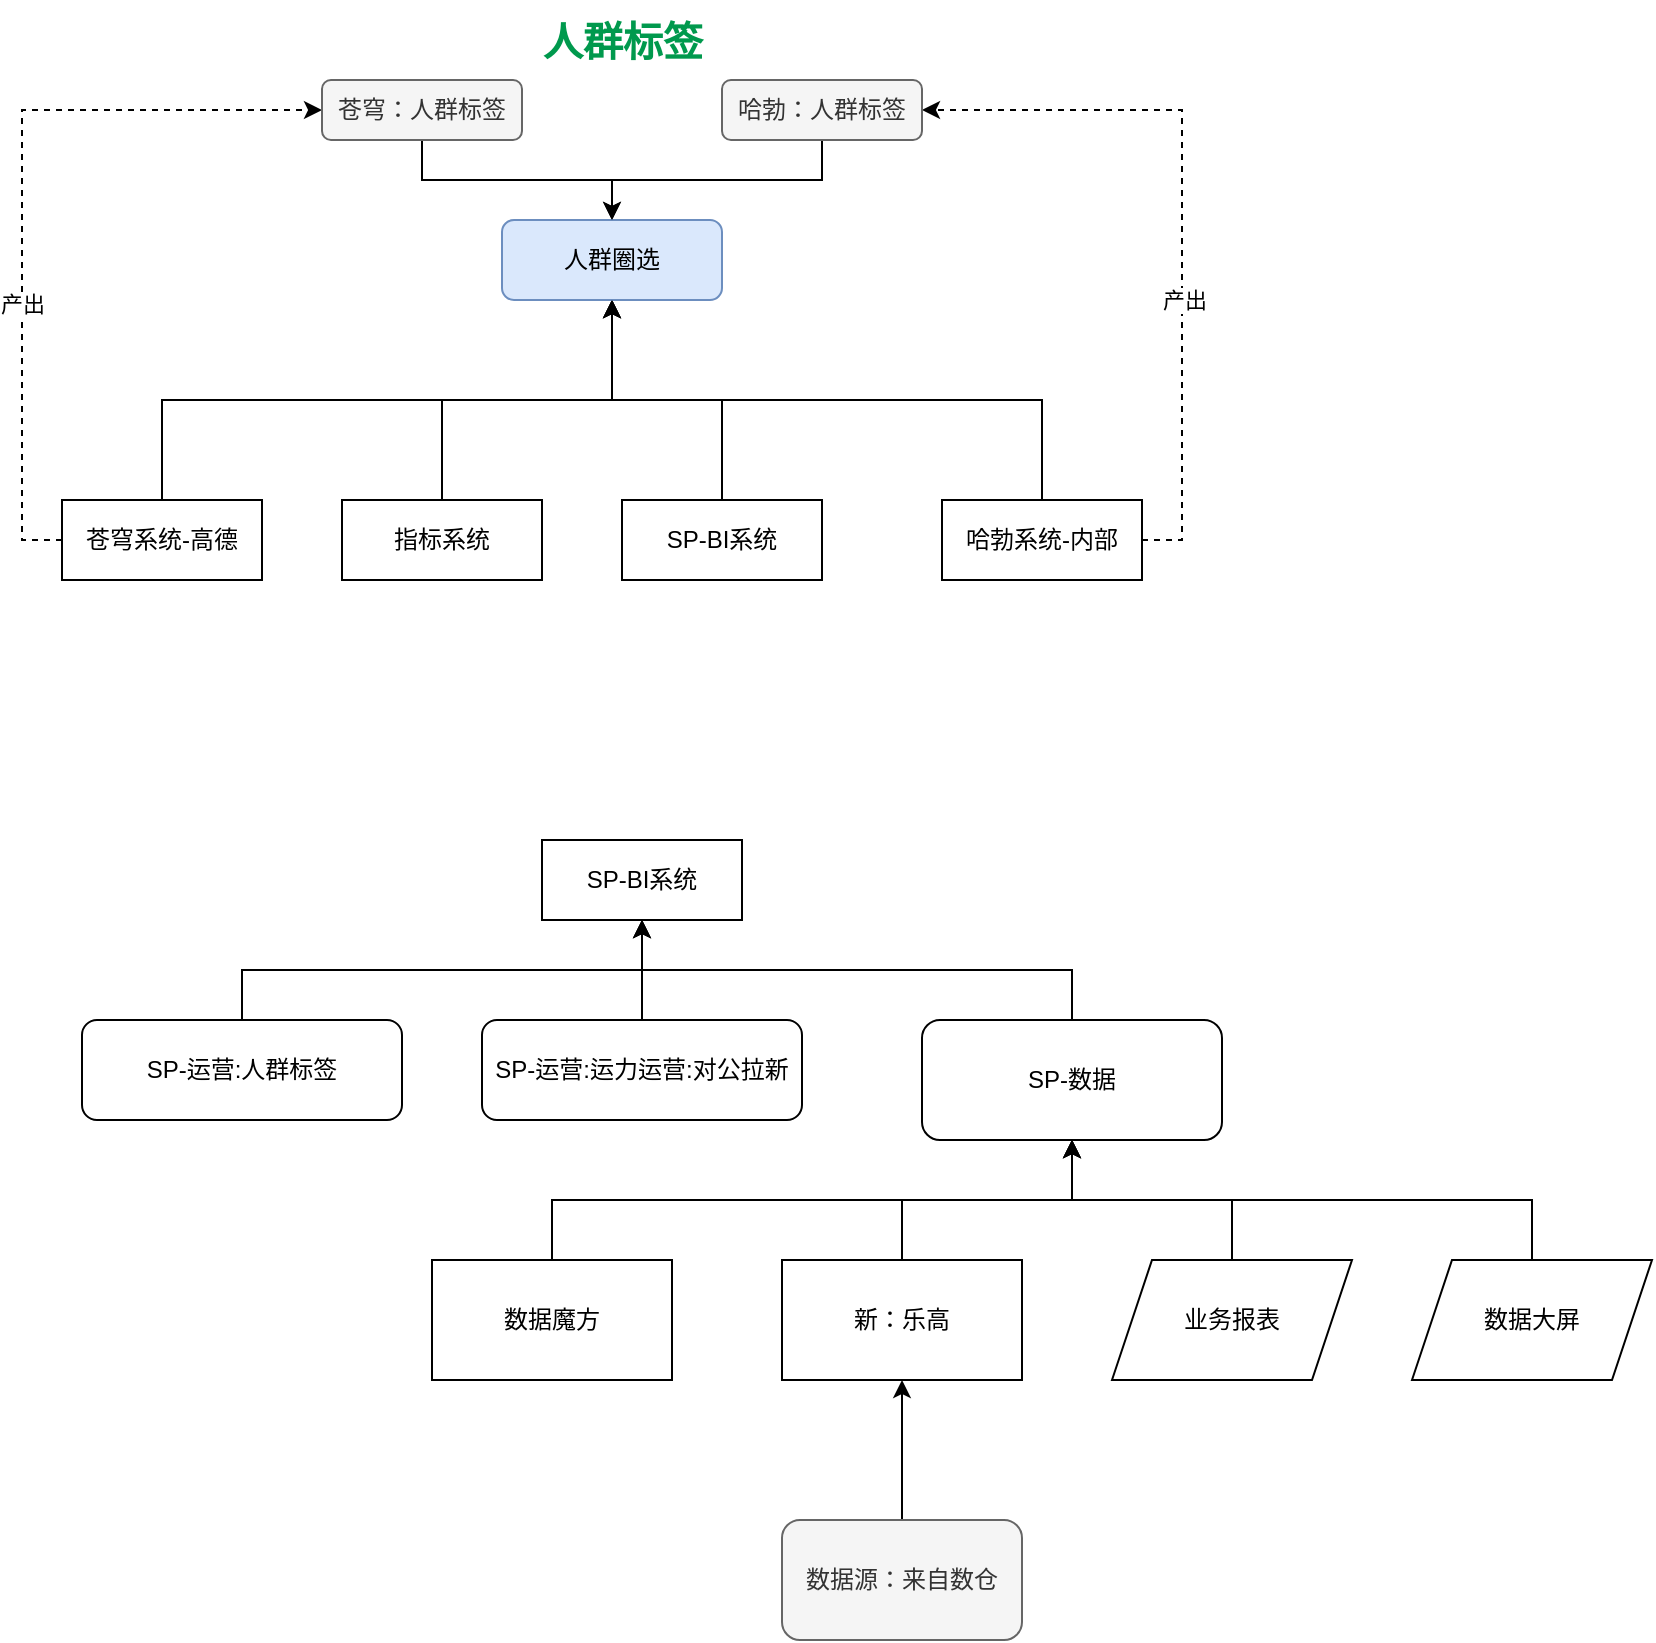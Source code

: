 <mxfile version="24.4.0" type="github">
  <diagram name="第 1 页" id="eANgrpfl19V5May6iINn">
    <mxGraphModel dx="954" dy="2843" grid="1" gridSize="10" guides="1" tooltips="1" connect="1" arrows="1" fold="1" page="1" pageScale="1" pageWidth="1654" pageHeight="2336" math="0" shadow="0">
      <root>
        <mxCell id="0" />
        <mxCell id="1" parent="0" />
        <mxCell id="rTvgBysRln8sT-yUDkH9-7" style="edgeStyle=orthogonalEdgeStyle;rounded=0;orthogonalLoop=1;jettySize=auto;html=1;exitX=0.5;exitY=0;exitDx=0;exitDy=0;entryX=0.5;entryY=1;entryDx=0;entryDy=0;" parent="1" source="rTvgBysRln8sT-yUDkH9-1" target="rTvgBysRln8sT-yUDkH9-6" edge="1">
          <mxGeometry relative="1" as="geometry" />
        </mxCell>
        <mxCell id="rTvgBysRln8sT-yUDkH9-1" value="指标系统" style="rounded=0;whiteSpace=wrap;html=1;" parent="1" vertex="1">
          <mxGeometry x="280" y="240" width="100" height="40" as="geometry" />
        </mxCell>
        <mxCell id="rTvgBysRln8sT-yUDkH9-8" style="edgeStyle=orthogonalEdgeStyle;rounded=0;orthogonalLoop=1;jettySize=auto;html=1;exitX=0.5;exitY=0;exitDx=0;exitDy=0;entryX=0.5;entryY=1;entryDx=0;entryDy=0;" parent="1" source="rTvgBysRln8sT-yUDkH9-2" target="rTvgBysRln8sT-yUDkH9-6" edge="1">
          <mxGeometry relative="1" as="geometry" />
        </mxCell>
        <mxCell id="SWdIP9cP-iB2GuOIObq4-13" style="edgeStyle=orthogonalEdgeStyle;rounded=0;orthogonalLoop=1;jettySize=auto;html=1;exitX=0;exitY=0.5;exitDx=0;exitDy=0;entryX=0;entryY=0.5;entryDx=0;entryDy=0;dashed=1;" parent="1" source="rTvgBysRln8sT-yUDkH9-2" target="rTvgBysRln8sT-yUDkH9-4" edge="1">
          <mxGeometry relative="1" as="geometry" />
        </mxCell>
        <mxCell id="SWdIP9cP-iB2GuOIObq4-14" value="产出" style="edgeLabel;html=1;align=center;verticalAlign=middle;resizable=0;points=[];" parent="SWdIP9cP-iB2GuOIObq4-13" vertex="1" connectable="0">
          <mxGeometry x="-0.283" relative="1" as="geometry">
            <mxPoint as="offset" />
          </mxGeometry>
        </mxCell>
        <mxCell id="rTvgBysRln8sT-yUDkH9-2" value="苍穹系统-高德" style="rounded=0;whiteSpace=wrap;html=1;" parent="1" vertex="1">
          <mxGeometry x="140" y="240" width="100" height="40" as="geometry" />
        </mxCell>
        <mxCell id="rTvgBysRln8sT-yUDkH9-9" style="edgeStyle=orthogonalEdgeStyle;rounded=0;orthogonalLoop=1;jettySize=auto;html=1;exitX=0.5;exitY=0;exitDx=0;exitDy=0;entryX=0.5;entryY=1;entryDx=0;entryDy=0;" parent="1" source="rTvgBysRln8sT-yUDkH9-3" target="rTvgBysRln8sT-yUDkH9-6" edge="1">
          <mxGeometry relative="1" as="geometry" />
        </mxCell>
        <mxCell id="rTvgBysRln8sT-yUDkH9-3" value="SP-BI系统" style="rounded=0;whiteSpace=wrap;html=1;" parent="1" vertex="1">
          <mxGeometry x="420" y="240" width="100" height="40" as="geometry" />
        </mxCell>
        <mxCell id="SWdIP9cP-iB2GuOIObq4-11" style="edgeStyle=orthogonalEdgeStyle;rounded=0;orthogonalLoop=1;jettySize=auto;html=1;exitX=0.5;exitY=1;exitDx=0;exitDy=0;entryX=0.5;entryY=0;entryDx=0;entryDy=0;" parent="1" source="rTvgBysRln8sT-yUDkH9-4" target="rTvgBysRln8sT-yUDkH9-6" edge="1">
          <mxGeometry relative="1" as="geometry" />
        </mxCell>
        <mxCell id="rTvgBysRln8sT-yUDkH9-4" value="苍穹：人群标签" style="rounded=1;whiteSpace=wrap;html=1;fillColor=#f5f5f5;fontColor=#333333;strokeColor=#666666;" parent="1" vertex="1">
          <mxGeometry x="270" y="30" width="100" height="30" as="geometry" />
        </mxCell>
        <mxCell id="rTvgBysRln8sT-yUDkH9-6" value="人群圈选" style="rounded=1;whiteSpace=wrap;html=1;fillColor=#dae8fc;strokeColor=#6c8ebf;" parent="1" vertex="1">
          <mxGeometry x="360" y="100" width="110" height="40" as="geometry" />
        </mxCell>
        <mxCell id="SWdIP9cP-iB2GuOIObq4-2" style="edgeStyle=orthogonalEdgeStyle;rounded=0;orthogonalLoop=1;jettySize=auto;html=1;exitX=0.5;exitY=0;exitDx=0;exitDy=0;entryX=0.5;entryY=1;entryDx=0;entryDy=0;" parent="1" source="SWdIP9cP-iB2GuOIObq4-1" target="rTvgBysRln8sT-yUDkH9-6" edge="1">
          <mxGeometry relative="1" as="geometry">
            <mxPoint x="340" y="160" as="targetPoint" />
          </mxGeometry>
        </mxCell>
        <mxCell id="SWdIP9cP-iB2GuOIObq4-12" style="edgeStyle=orthogonalEdgeStyle;rounded=0;orthogonalLoop=1;jettySize=auto;html=1;exitX=1;exitY=0.5;exitDx=0;exitDy=0;entryX=1;entryY=0.5;entryDx=0;entryDy=0;dashed=1;" parent="1" source="SWdIP9cP-iB2GuOIObq4-1" target="SWdIP9cP-iB2GuOIObq4-3" edge="1">
          <mxGeometry relative="1" as="geometry" />
        </mxCell>
        <mxCell id="SWdIP9cP-iB2GuOIObq4-15" value="产出" style="edgeLabel;html=1;align=center;verticalAlign=middle;resizable=0;points=[];" parent="SWdIP9cP-iB2GuOIObq4-12" vertex="1" connectable="0">
          <mxGeometry x="-0.233" y="-1" relative="1" as="geometry">
            <mxPoint as="offset" />
          </mxGeometry>
        </mxCell>
        <mxCell id="SWdIP9cP-iB2GuOIObq4-1" value="哈勃系统-内部" style="rounded=0;whiteSpace=wrap;html=1;" parent="1" vertex="1">
          <mxGeometry x="580" y="240" width="100" height="40" as="geometry" />
        </mxCell>
        <mxCell id="SWdIP9cP-iB2GuOIObq4-9" style="edgeStyle=orthogonalEdgeStyle;rounded=0;orthogonalLoop=1;jettySize=auto;html=1;exitX=0.5;exitY=1;exitDx=0;exitDy=0;entryX=0.5;entryY=0;entryDx=0;entryDy=0;" parent="1" source="SWdIP9cP-iB2GuOIObq4-3" target="rTvgBysRln8sT-yUDkH9-6" edge="1">
          <mxGeometry relative="1" as="geometry" />
        </mxCell>
        <mxCell id="SWdIP9cP-iB2GuOIObq4-3" value="哈勃：人群标签" style="rounded=1;whiteSpace=wrap;html=1;fillColor=#f5f5f5;fontColor=#333333;strokeColor=#666666;" parent="1" vertex="1">
          <mxGeometry x="470" y="30" width="100" height="30" as="geometry" />
        </mxCell>
        <mxCell id="N_xGAvc0zhLMLdToTufJ-9" style="edgeStyle=orthogonalEdgeStyle;rounded=0;orthogonalLoop=1;jettySize=auto;html=1;exitX=0.5;exitY=0;exitDx=0;exitDy=0;entryX=0.5;entryY=1;entryDx=0;entryDy=0;" edge="1" parent="1" source="SWdIP9cP-iB2GuOIObq4-5" target="N_xGAvc0zhLMLdToTufJ-1">
          <mxGeometry relative="1" as="geometry" />
        </mxCell>
        <mxCell id="SWdIP9cP-iB2GuOIObq4-5" value="新：乐高" style="rounded=0;whiteSpace=wrap;html=1;" parent="1" vertex="1">
          <mxGeometry x="500" y="620" width="120" height="60" as="geometry" />
        </mxCell>
        <mxCell id="SWdIP9cP-iB2GuOIObq4-8" style="edgeStyle=orthogonalEdgeStyle;rounded=0;orthogonalLoop=1;jettySize=auto;html=1;exitX=0.5;exitY=1;exitDx=0;exitDy=0;" parent="1" source="SWdIP9cP-iB2GuOIObq4-3" target="SWdIP9cP-iB2GuOIObq4-3" edge="1">
          <mxGeometry relative="1" as="geometry" />
        </mxCell>
        <mxCell id="SWdIP9cP-iB2GuOIObq4-17" style="edgeStyle=orthogonalEdgeStyle;rounded=0;orthogonalLoop=1;jettySize=auto;html=1;exitX=0.5;exitY=0;exitDx=0;exitDy=0;entryX=0.5;entryY=1;entryDx=0;entryDy=0;" parent="1" source="SWdIP9cP-iB2GuOIObq4-16" target="SWdIP9cP-iB2GuOIObq4-5" edge="1">
          <mxGeometry relative="1" as="geometry" />
        </mxCell>
        <mxCell id="SWdIP9cP-iB2GuOIObq4-16" value="数据源：来自数仓" style="rounded=1;whiteSpace=wrap;html=1;fillColor=#f5f5f5;fontColor=#333333;strokeColor=#666666;" parent="1" vertex="1">
          <mxGeometry x="500" y="750" width="120" height="60" as="geometry" />
        </mxCell>
        <mxCell id="N_xGAvc0zhLMLdToTufJ-5" style="edgeStyle=orthogonalEdgeStyle;rounded=0;orthogonalLoop=1;jettySize=auto;html=1;exitX=0.5;exitY=0;exitDx=0;exitDy=0;entryX=0.5;entryY=1;entryDx=0;entryDy=0;" edge="1" parent="1" source="SWdIP9cP-iB2GuOIObq4-20" target="N_xGAvc0zhLMLdToTufJ-2">
          <mxGeometry relative="1" as="geometry" />
        </mxCell>
        <mxCell id="SWdIP9cP-iB2GuOIObq4-20" value="SP-运营:人群标签" style="rounded=1;whiteSpace=wrap;html=1;" parent="1" vertex="1">
          <mxGeometry x="150" y="500" width="160" height="50" as="geometry" />
        </mxCell>
        <mxCell id="N_xGAvc0zhLMLdToTufJ-6" style="edgeStyle=orthogonalEdgeStyle;rounded=0;orthogonalLoop=1;jettySize=auto;html=1;exitX=0.5;exitY=0;exitDx=0;exitDy=0;entryX=0.5;entryY=1;entryDx=0;entryDy=0;" edge="1" parent="1" source="SWdIP9cP-iB2GuOIObq4-22" target="N_xGAvc0zhLMLdToTufJ-2">
          <mxGeometry relative="1" as="geometry" />
        </mxCell>
        <mxCell id="SWdIP9cP-iB2GuOIObq4-22" value="SP-运营:运力运营:对公拉新" style="rounded=1;whiteSpace=wrap;html=1;" parent="1" vertex="1">
          <mxGeometry x="350" y="500" width="160" height="50" as="geometry" />
        </mxCell>
        <mxCell id="N_xGAvc0zhLMLdToTufJ-7" style="edgeStyle=orthogonalEdgeStyle;rounded=0;orthogonalLoop=1;jettySize=auto;html=1;exitX=0.5;exitY=0;exitDx=0;exitDy=0;entryX=0.5;entryY=1;entryDx=0;entryDy=0;" edge="1" parent="1" source="N_xGAvc0zhLMLdToTufJ-1" target="N_xGAvc0zhLMLdToTufJ-2">
          <mxGeometry relative="1" as="geometry" />
        </mxCell>
        <mxCell id="N_xGAvc0zhLMLdToTufJ-1" value="SP-数据" style="rounded=1;whiteSpace=wrap;html=1;" vertex="1" parent="1">
          <mxGeometry x="570" y="500" width="150" height="60" as="geometry" />
        </mxCell>
        <mxCell id="N_xGAvc0zhLMLdToTufJ-2" value="SP-BI系统" style="rounded=0;whiteSpace=wrap;html=1;" vertex="1" parent="1">
          <mxGeometry x="380" y="410" width="100" height="40" as="geometry" />
        </mxCell>
        <mxCell id="N_xGAvc0zhLMLdToTufJ-8" style="edgeStyle=orthogonalEdgeStyle;rounded=0;orthogonalLoop=1;jettySize=auto;html=1;exitX=0.5;exitY=0;exitDx=0;exitDy=0;entryX=0.5;entryY=1;entryDx=0;entryDy=0;" edge="1" parent="1" source="N_xGAvc0zhLMLdToTufJ-3" target="N_xGAvc0zhLMLdToTufJ-1">
          <mxGeometry relative="1" as="geometry" />
        </mxCell>
        <mxCell id="N_xGAvc0zhLMLdToTufJ-3" value="数据魔方" style="rounded=0;whiteSpace=wrap;html=1;" vertex="1" parent="1">
          <mxGeometry x="325" y="620" width="120" height="60" as="geometry" />
        </mxCell>
        <mxCell id="N_xGAvc0zhLMLdToTufJ-12" style="edgeStyle=orthogonalEdgeStyle;rounded=0;orthogonalLoop=1;jettySize=auto;html=1;exitX=0.5;exitY=0;exitDx=0;exitDy=0;entryX=0.5;entryY=1;entryDx=0;entryDy=0;" edge="1" parent="1" source="N_xGAvc0zhLMLdToTufJ-10" target="N_xGAvc0zhLMLdToTufJ-1">
          <mxGeometry relative="1" as="geometry" />
        </mxCell>
        <mxCell id="N_xGAvc0zhLMLdToTufJ-10" value="业务报表" style="shape=parallelogram;perimeter=parallelogramPerimeter;whiteSpace=wrap;html=1;fixedSize=1;" vertex="1" parent="1">
          <mxGeometry x="665" y="620" width="120" height="60" as="geometry" />
        </mxCell>
        <mxCell id="N_xGAvc0zhLMLdToTufJ-14" style="edgeStyle=orthogonalEdgeStyle;rounded=0;orthogonalLoop=1;jettySize=auto;html=1;exitX=0.5;exitY=0;exitDx=0;exitDy=0;entryX=0.5;entryY=1;entryDx=0;entryDy=0;" edge="1" parent="1" source="N_xGAvc0zhLMLdToTufJ-13" target="N_xGAvc0zhLMLdToTufJ-1">
          <mxGeometry relative="1" as="geometry" />
        </mxCell>
        <mxCell id="N_xGAvc0zhLMLdToTufJ-13" value="数据大屏" style="shape=parallelogram;perimeter=parallelogramPerimeter;whiteSpace=wrap;html=1;fixedSize=1;" vertex="1" parent="1">
          <mxGeometry x="815" y="620" width="120" height="60" as="geometry" />
        </mxCell>
        <mxCell id="N_xGAvc0zhLMLdToTufJ-15" value="&lt;b&gt;&lt;font color=&quot;#00994d&quot; style=&quot;font-size: 20px;&quot;&gt;人群标签&lt;/font&gt;&lt;/b&gt;" style="text;html=1;align=center;verticalAlign=middle;resizable=0;points=[];autosize=1;strokeColor=none;fillColor=none;" vertex="1" parent="1">
          <mxGeometry x="370" y="-10" width="100" height="40" as="geometry" />
        </mxCell>
      </root>
    </mxGraphModel>
  </diagram>
</mxfile>
